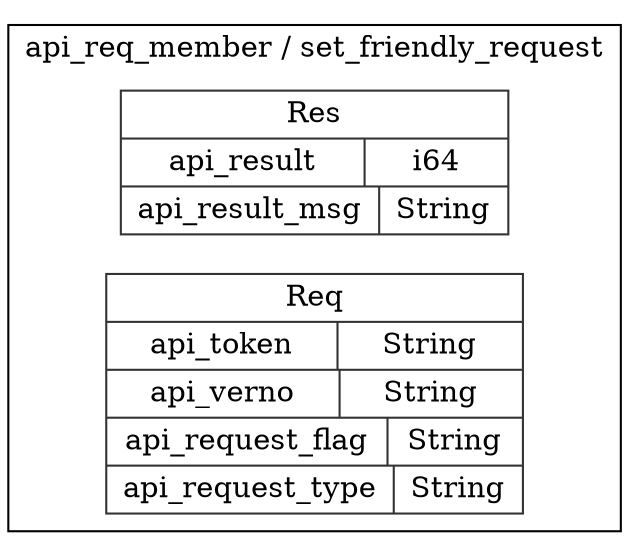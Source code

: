 digraph {
  rankdir=LR;
  subgraph cluster_0 {
    label="api_req_member / set_friendly_request";
    node [style="filled", color=white, style="solid", color=gray20];
    api_req_member__set_friendly_request__Res [label="<Res> Res  | { api_result | <api_result> i64 } | { api_result_msg | <api_result_msg> String }", shape=record];
    api_req_member__set_friendly_request__Req [label="<Req> Req  | { api_token | <api_token> String } | { api_verno | <api_verno> String } | { api_request_flag | <api_request_flag> String } | { api_request_type | <api_request_type> String }", shape=record];
  }
}
